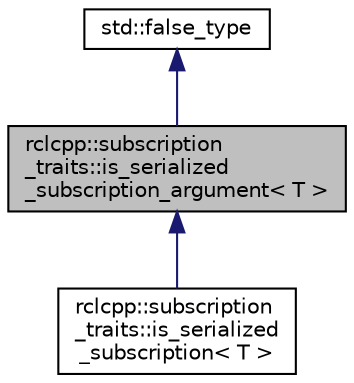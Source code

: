 digraph "rclcpp::subscription_traits::is_serialized_subscription_argument&lt; T &gt;"
{
  edge [fontname="Helvetica",fontsize="10",labelfontname="Helvetica",labelfontsize="10"];
  node [fontname="Helvetica",fontsize="10",shape=record];
  Node0 [label="rclcpp::subscription\l_traits::is_serialized\l_subscription_argument\< T \>",height=0.2,width=0.4,color="black", fillcolor="grey75", style="filled", fontcolor="black"];
  Node1 -> Node0 [dir="back",color="midnightblue",fontsize="10",style="solid",fontname="Helvetica"];
  Node1 [label="std::false_type",height=0.2,width=0.4,color="black", fillcolor="white", style="filled",URL="/home/developer/workspaces/docs_crystal/doxygen_tag_files/cppreference-doxygen-web.tag.xml$cpp/types/integral_constant.html"];
  Node0 -> Node2 [dir="back",color="midnightblue",fontsize="10",style="solid",fontname="Helvetica"];
  Node2 [label="rclcpp::subscription\l_traits::is_serialized\l_subscription\< T \>",height=0.2,width=0.4,color="black", fillcolor="white", style="filled",URL="$structrclcpp_1_1subscription__traits_1_1is__serialized__subscription.html"];
}

